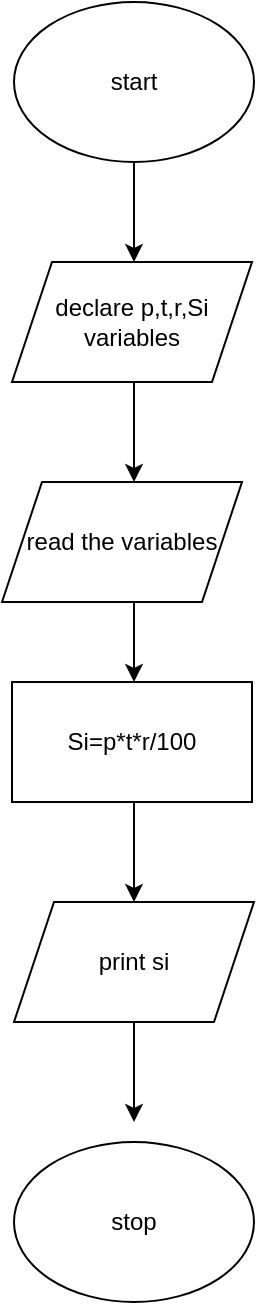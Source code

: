 <mxfile version="22.0.8" type="google">
  <diagram name="Page-1" id="Ica0cHj47X00sdyuEJIr">
    <mxGraphModel grid="1" page="1" gridSize="10" guides="1" tooltips="1" connect="1" arrows="1" fold="1" pageScale="1" pageWidth="827" pageHeight="1169" math="0" shadow="0">
      <root>
        <mxCell id="0" />
        <mxCell id="1" parent="0" />
        <mxCell id="VPw8_wDrIf7_eG9L6W42-1" value="start" style="ellipse;whiteSpace=wrap;html=1;" vertex="1" parent="1">
          <mxGeometry x="300" width="120" height="80" as="geometry" />
        </mxCell>
        <mxCell id="VPw8_wDrIf7_eG9L6W42-2" value="" style="endArrow=classic;html=1;rounded=0;" edge="1" parent="1">
          <mxGeometry width="50" height="50" relative="1" as="geometry">
            <mxPoint x="360" y="80" as="sourcePoint" />
            <mxPoint x="360" y="130" as="targetPoint" />
          </mxGeometry>
        </mxCell>
        <mxCell id="VPw8_wDrIf7_eG9L6W42-3" value="declare p,t,r,Si&lt;br&gt;variables" style="shape=parallelogram;perimeter=parallelogramPerimeter;whiteSpace=wrap;html=1;fixedSize=1;" vertex="1" parent="1">
          <mxGeometry x="299" y="130" width="120" height="60" as="geometry" />
        </mxCell>
        <mxCell id="VPw8_wDrIf7_eG9L6W42-4" value="" style="endArrow=classic;html=1;rounded=0;" edge="1" parent="1">
          <mxGeometry width="50" height="50" relative="1" as="geometry">
            <mxPoint x="360" y="190" as="sourcePoint" />
            <mxPoint x="360" y="240" as="targetPoint" />
          </mxGeometry>
        </mxCell>
        <mxCell id="VPw8_wDrIf7_eG9L6W42-5" value="read the variables" style="shape=parallelogram;perimeter=parallelogramPerimeter;whiteSpace=wrap;html=1;fixedSize=1;" vertex="1" parent="1">
          <mxGeometry x="294" y="240" width="120" height="60" as="geometry" />
        </mxCell>
        <mxCell id="VPw8_wDrIf7_eG9L6W42-6" value="" style="endArrow=classic;html=1;rounded=0;" edge="1" parent="1">
          <mxGeometry width="50" height="50" relative="1" as="geometry">
            <mxPoint x="360" y="300" as="sourcePoint" />
            <mxPoint x="360" y="340" as="targetPoint" />
          </mxGeometry>
        </mxCell>
        <mxCell id="VPw8_wDrIf7_eG9L6W42-7" value="Si=p*t*r/100" style="rounded=0;whiteSpace=wrap;html=1;" vertex="1" parent="1">
          <mxGeometry x="299" y="340" width="120" height="60" as="geometry" />
        </mxCell>
        <mxCell id="VPw8_wDrIf7_eG9L6W42-8" value="" style="endArrow=classic;html=1;rounded=0;" edge="1" parent="1">
          <mxGeometry width="50" height="50" relative="1" as="geometry">
            <mxPoint x="360" y="400" as="sourcePoint" />
            <mxPoint x="360" y="450" as="targetPoint" />
          </mxGeometry>
        </mxCell>
        <mxCell id="VPw8_wDrIf7_eG9L6W42-9" value="print si" style="shape=parallelogram;perimeter=parallelogramPerimeter;whiteSpace=wrap;html=1;fixedSize=1;" vertex="1" parent="1">
          <mxGeometry x="300" y="450" width="120" height="60" as="geometry" />
        </mxCell>
        <mxCell id="VPw8_wDrIf7_eG9L6W42-10" value="" style="endArrow=classic;html=1;rounded=0;" edge="1" parent="1">
          <mxGeometry width="50" height="50" relative="1" as="geometry">
            <mxPoint x="360" y="510" as="sourcePoint" />
            <mxPoint x="360" y="560" as="targetPoint" />
          </mxGeometry>
        </mxCell>
        <mxCell id="VPw8_wDrIf7_eG9L6W42-11" value="stop" style="ellipse;whiteSpace=wrap;html=1;" vertex="1" parent="1">
          <mxGeometry x="300" y="570" width="120" height="80" as="geometry" />
        </mxCell>
      </root>
    </mxGraphModel>
  </diagram>
</mxfile>
